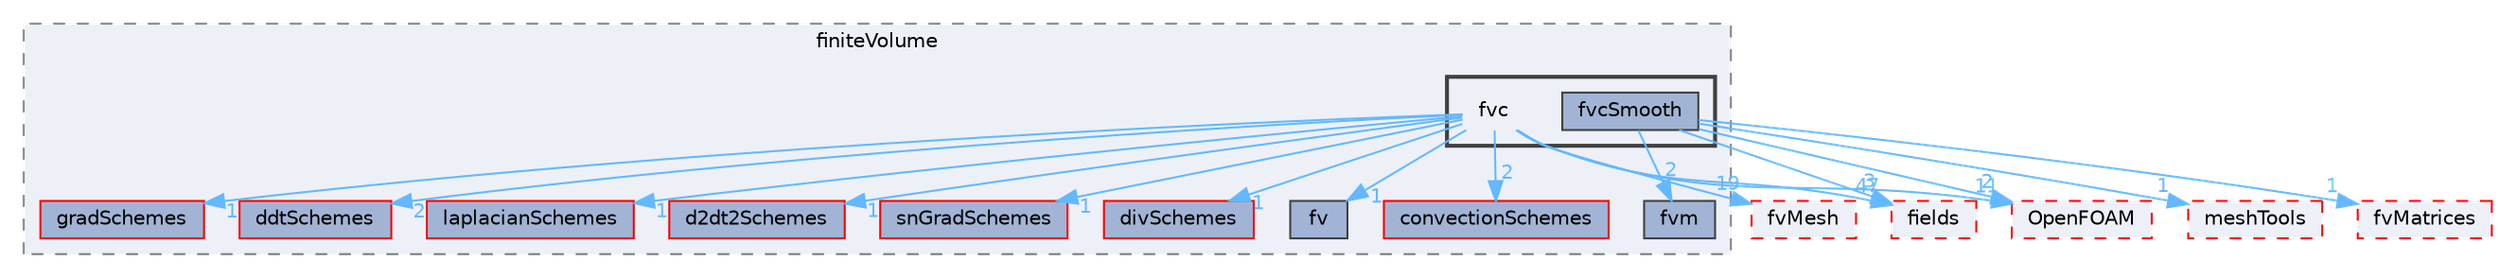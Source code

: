digraph "src/finiteVolume/finiteVolume/fvc"
{
 // LATEX_PDF_SIZE
  bgcolor="transparent";
  edge [fontname=Helvetica,fontsize=10,labelfontname=Helvetica,labelfontsize=10];
  node [fontname=Helvetica,fontsize=10,shape=box,height=0.2,width=0.4];
  compound=true
  subgraph clusterdir_2ea871e4defbdbd60808750cae643c63 {
    graph [ bgcolor="#edf0f7", pencolor="grey50", label="finiteVolume", fontname=Helvetica,fontsize=10 style="filled,dashed", URL="dir_2ea871e4defbdbd60808750cae643c63.html",tooltip=""]
  dir_0096c9c8cdcbf8f4884c37173134f444 [label="fv", fillcolor="#a2b4d6", color="grey25", style="filled", URL="dir_0096c9c8cdcbf8f4884c37173134f444.html",tooltip=""];
  dir_203b29e442aa07f4b4423b43d42a1b70 [label="convectionSchemes", fillcolor="#a2b4d6", color="red", style="filled", URL="dir_203b29e442aa07f4b4423b43d42a1b70.html",tooltip=""];
  dir_211d73fd6015a334f4cd90c9fb88c421 [label="gradSchemes", fillcolor="#a2b4d6", color="red", style="filled", URL="dir_211d73fd6015a334f4cd90c9fb88c421.html",tooltip=""];
  dir_91771073560c986101bf22be7764122a [label="ddtSchemes", fillcolor="#a2b4d6", color="red", style="filled", URL="dir_91771073560c986101bf22be7764122a.html",tooltip=""];
  dir_9d1bb040ba59f659837e207512074d53 [label="laplacianSchemes", fillcolor="#a2b4d6", color="red", style="filled", URL="dir_9d1bb040ba59f659837e207512074d53.html",tooltip=""];
  dir_adc25defcf392e8d3a8e074b114e044e [label="d2dt2Schemes", fillcolor="#a2b4d6", color="red", style="filled", URL="dir_adc25defcf392e8d3a8e074b114e044e.html",tooltip=""];
  dir_f2a32fae3c7e5034ec75716fe725e251 [label="snGradSchemes", fillcolor="#a2b4d6", color="red", style="filled", URL="dir_f2a32fae3c7e5034ec75716fe725e251.html",tooltip=""];
  dir_fdd76c956236d260794db7c0edbd8ca0 [label="divSchemes", fillcolor="#a2b4d6", color="red", style="filled", URL="dir_fdd76c956236d260794db7c0edbd8ca0.html",tooltip=""];
  dir_48d41922e6f759406a92bd9d32d963a4 [label="fvm", fillcolor="#a2b4d6", color="grey25", style="filled", URL="dir_48d41922e6f759406a92bd9d32d963a4.html",tooltip=""];
  subgraph clusterdir_f4030f3362933683136e1dae328f10c0 {
    graph [ bgcolor="#edf0f7", pencolor="grey25", label="", fontname=Helvetica,fontsize=10 style="filled,bold", URL="dir_f4030f3362933683136e1dae328f10c0.html",tooltip=""]
    dir_f4030f3362933683136e1dae328f10c0 [shape=plaintext, label="fvc"];
  dir_bf3608eeadbcfde9dab130fa1ea4a0a1 [label="fvcSmooth", fillcolor="#a2b4d6", color="grey25", style="filled", URL="dir_bf3608eeadbcfde9dab130fa1ea4a0a1.html",tooltip=""];
  }
  }
  dir_25ab4a83a983f7bb7a38b7f63bb141b7 [label="fields", fillcolor="#edf0f7", color="red", style="filled,dashed", URL="dir_25ab4a83a983f7bb7a38b7f63bb141b7.html",tooltip=""];
  dir_c382fa095c9c33d8673c0dd60aaef275 [label="fvMesh", fillcolor="#edf0f7", color="red", style="filled,dashed", URL="dir_c382fa095c9c33d8673c0dd60aaef275.html",tooltip=""];
  dir_c5473ff19b20e6ec4dfe5c310b3778a8 [label="OpenFOAM", fillcolor="#edf0f7", color="red", style="filled,dashed", URL="dir_c5473ff19b20e6ec4dfe5c310b3778a8.html",tooltip=""];
  dir_ae30ad0bef50cf391b24c614251bb9fd [label="meshTools", fillcolor="#edf0f7", color="red", style="filled,dashed", URL="dir_ae30ad0bef50cf391b24c614251bb9fd.html",tooltip=""];
  dir_5d57e3901430bcc99a7ddac11a899224 [label="fvMatrices", fillcolor="#edf0f7", color="red", style="filled,dashed", URL="dir_5d57e3901430bcc99a7ddac11a899224.html",tooltip=""];
  dir_f4030f3362933683136e1dae328f10c0->dir_0096c9c8cdcbf8f4884c37173134f444 [headlabel="1", labeldistance=1.5 headhref="dir_001534_001531.html" href="dir_001534_001531.html" color="steelblue1" fontcolor="steelblue1"];
  dir_f4030f3362933683136e1dae328f10c0->dir_203b29e442aa07f4b4423b43d42a1b70 [headlabel="2", labeldistance=1.5 headhref="dir_001534_000679.html" href="dir_001534_000679.html" color="steelblue1" fontcolor="steelblue1"];
  dir_f4030f3362933683136e1dae328f10c0->dir_211d73fd6015a334f4cd90c9fb88c421 [headlabel="1", labeldistance=1.5 headhref="dir_001534_001672.html" href="dir_001534_001672.html" color="steelblue1" fontcolor="steelblue1"];
  dir_f4030f3362933683136e1dae328f10c0->dir_25ab4a83a983f7bb7a38b7f63bb141b7 [headlabel="47", labeldistance=1.5 headhref="dir_001534_001332.html" href="dir_001534_001332.html" color="steelblue1" fontcolor="steelblue1"];
  dir_f4030f3362933683136e1dae328f10c0->dir_91771073560c986101bf22be7764122a [headlabel="2", labeldistance=1.5 headhref="dir_001534_000823.html" href="dir_001534_000823.html" color="steelblue1" fontcolor="steelblue1"];
  dir_f4030f3362933683136e1dae328f10c0->dir_9d1bb040ba59f659837e207512074d53 [headlabel="1", labeldistance=1.5 headhref="dir_001534_002098.html" href="dir_001534_002098.html" color="steelblue1" fontcolor="steelblue1"];
  dir_f4030f3362933683136e1dae328f10c0->dir_adc25defcf392e8d3a8e074b114e044e [headlabel="1", labeldistance=1.5 headhref="dir_001534_000805.html" href="dir_001534_000805.html" color="steelblue1" fontcolor="steelblue1"];
  dir_f4030f3362933683136e1dae328f10c0->dir_c382fa095c9c33d8673c0dd60aaef275 [headlabel="19", labeldistance=1.5 headhref="dir_001534_001544.html" href="dir_001534_001544.html" color="steelblue1" fontcolor="steelblue1"];
  dir_f4030f3362933683136e1dae328f10c0->dir_c5473ff19b20e6ec4dfe5c310b3778a8 [headlabel="11", labeldistance=1.5 headhref="dir_001534_002695.html" href="dir_001534_002695.html" color="steelblue1" fontcolor="steelblue1"];
  dir_f4030f3362933683136e1dae328f10c0->dir_f2a32fae3c7e5034ec75716fe725e251 [headlabel="1", labeldistance=1.5 headhref="dir_001534_003610.html" href="dir_001534_003610.html" color="steelblue1" fontcolor="steelblue1"];
  dir_f4030f3362933683136e1dae328f10c0->dir_fdd76c956236d260794db7c0edbd8ca0 [headlabel="1", labeldistance=1.5 headhref="dir_001534_000991.html" href="dir_001534_000991.html" color="steelblue1" fontcolor="steelblue1"];
  dir_bf3608eeadbcfde9dab130fa1ea4a0a1->dir_25ab4a83a983f7bb7a38b7f63bb141b7 [headlabel="3", labeldistance=1.5 headhref="dir_001535_001332.html" href="dir_001535_001332.html" color="steelblue1" fontcolor="steelblue1"];
  dir_bf3608eeadbcfde9dab130fa1ea4a0a1->dir_48d41922e6f759406a92bd9d32d963a4 [headlabel="2", labeldistance=1.5 headhref="dir_001535_001541.html" href="dir_001535_001541.html" color="steelblue1" fontcolor="steelblue1"];
  dir_bf3608eeadbcfde9dab130fa1ea4a0a1->dir_5d57e3901430bcc99a7ddac11a899224 [headlabel="1", labeldistance=1.5 headhref="dir_001535_001542.html" href="dir_001535_001542.html" color="steelblue1" fontcolor="steelblue1"];
  dir_bf3608eeadbcfde9dab130fa1ea4a0a1->dir_ae30ad0bef50cf391b24c614251bb9fd [headlabel="1", labeldistance=1.5 headhref="dir_001535_002382.html" href="dir_001535_002382.html" color="steelblue1" fontcolor="steelblue1"];
  dir_bf3608eeadbcfde9dab130fa1ea4a0a1->dir_c5473ff19b20e6ec4dfe5c310b3778a8 [headlabel="2", labeldistance=1.5 headhref="dir_001535_002695.html" href="dir_001535_002695.html" color="steelblue1" fontcolor="steelblue1"];
}
